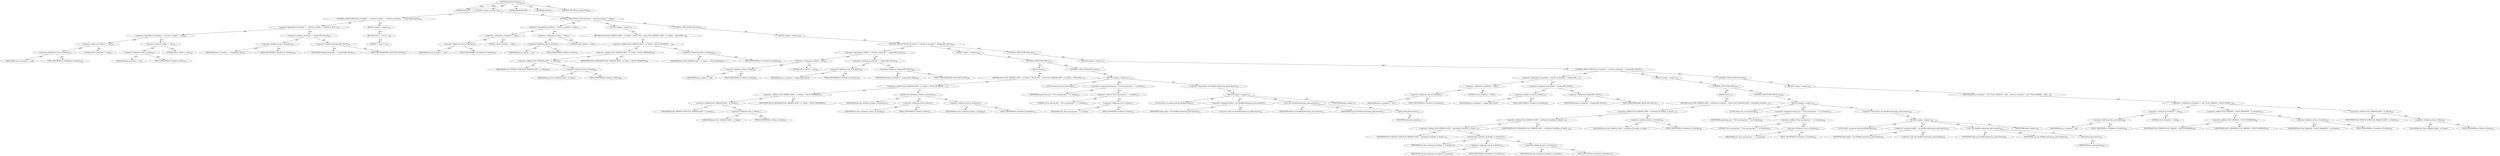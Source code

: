 digraph "getVersionDate" {  
"111669149742" [label = <(METHOD,getVersionDate)<SUB>562</SUB>> ]
"115964116998" [label = <(PARAM,this)<SUB>562</SUB>> ]
"25769803858" [label = <(BLOCK,&lt;empty&gt;,&lt;empty&gt;)<SUB>562</SUB>> ]
"47244640290" [label = <(CONTROL_STRUCTURE,IF,if (m_FromDate == null &amp;&amp; m_ToDate == null &amp;&amp; m_NumDays == Integer.MIN_VALUE))<SUB>563</SUB>> ]
"30064771337" [label = <(&lt;operator&gt;.logicalAnd,m_FromDate == null &amp;&amp; m_ToDate == null &amp;&amp; m_Num...)<SUB>563</SUB>> ]
"30064771338" [label = <(&lt;operator&gt;.logicalAnd,m_FromDate == null &amp;&amp; m_ToDate == null)<SUB>563</SUB>> ]
"30064771339" [label = <(&lt;operator&gt;.equals,m_FromDate == null)<SUB>563</SUB>> ]
"30064771340" [label = <(&lt;operator&gt;.fieldAccess,this.m_FromDate)<SUB>563</SUB>> ]
"68719476951" [label = <(IDENTIFIER,this,m_FromDate == null)> ]
"55834574945" [label = <(FIELD_IDENTIFIER,m_FromDate,m_FromDate)<SUB>563</SUB>> ]
"90194313281" [label = <(LITERAL,null,m_FromDate == null)<SUB>563</SUB>> ]
"30064771341" [label = <(&lt;operator&gt;.equals,m_ToDate == null)<SUB>563</SUB>> ]
"30064771342" [label = <(&lt;operator&gt;.fieldAccess,this.m_ToDate)<SUB>563</SUB>> ]
"68719476952" [label = <(IDENTIFIER,this,m_ToDate == null)> ]
"55834574946" [label = <(FIELD_IDENTIFIER,m_ToDate,m_ToDate)<SUB>563</SUB>> ]
"90194313282" [label = <(LITERAL,null,m_ToDate == null)<SUB>563</SUB>> ]
"30064771343" [label = <(&lt;operator&gt;.equals,m_NumDays == Integer.MIN_VALUE)<SUB>564</SUB>> ]
"30064771344" [label = <(&lt;operator&gt;.fieldAccess,this.m_NumDays)<SUB>564</SUB>> ]
"68719476953" [label = <(IDENTIFIER,this,m_NumDays == Integer.MIN_VALUE)> ]
"55834574947" [label = <(FIELD_IDENTIFIER,m_NumDays,m_NumDays)<SUB>564</SUB>> ]
"30064771345" [label = <(&lt;operator&gt;.fieldAccess,Integer.MIN_VALUE)<SUB>564</SUB>> ]
"68719476954" [label = <(IDENTIFIER,Integer,m_NumDays == Integer.MIN_VALUE)<SUB>564</SUB>> ]
"55834574948" [label = <(FIELD_IDENTIFIER,MIN_VALUE,MIN_VALUE)<SUB>564</SUB>> ]
"25769803859" [label = <(BLOCK,&lt;empty&gt;,&lt;empty&gt;)<SUB>564</SUB>> ]
"146028888094" [label = <(RETURN,return &quot;&quot;;,return &quot;&quot;;)<SUB>565</SUB>> ]
"90194313283" [label = <(LITERAL,&quot;&quot;,return &quot;&quot;;)<SUB>565</SUB>> ]
"47244640291" [label = <(CONTROL_STRUCTURE,IF,if (m_FromDate != null &amp;&amp; m_ToDate != null))<SUB>567</SUB>> ]
"30064771346" [label = <(&lt;operator&gt;.logicalAnd,m_FromDate != null &amp;&amp; m_ToDate != null)<SUB>567</SUB>> ]
"30064771347" [label = <(&lt;operator&gt;.notEquals,m_FromDate != null)<SUB>567</SUB>> ]
"30064771348" [label = <(&lt;operator&gt;.fieldAccess,this.m_FromDate)<SUB>567</SUB>> ]
"68719476955" [label = <(IDENTIFIER,this,m_FromDate != null)> ]
"55834574949" [label = <(FIELD_IDENTIFIER,m_FromDate,m_FromDate)<SUB>567</SUB>> ]
"90194313284" [label = <(LITERAL,null,m_FromDate != null)<SUB>567</SUB>> ]
"30064771349" [label = <(&lt;operator&gt;.notEquals,m_ToDate != null)<SUB>567</SUB>> ]
"30064771350" [label = <(&lt;operator&gt;.fieldAccess,this.m_ToDate)<SUB>567</SUB>> ]
"68719476956" [label = <(IDENTIFIER,this,m_ToDate != null)> ]
"55834574950" [label = <(FIELD_IDENTIFIER,m_ToDate,m_ToDate)<SUB>567</SUB>> ]
"90194313285" [label = <(LITERAL,null,m_ToDate != null)<SUB>567</SUB>> ]
"25769803860" [label = <(BLOCK,&lt;empty&gt;,&lt;empty&gt;)<SUB>567</SUB>> ]
"146028888095" [label = <(RETURN,return FLAG_VERSION_DATE + m_ToDate + VALUE_FRO...,return FLAG_VERSION_DATE + m_ToDate + VALUE_FRO...)<SUB>568</SUB>> ]
"30064771351" [label = <(&lt;operator&gt;.addition,FLAG_VERSION_DATE + m_ToDate + VALUE_FROMDATE +...)<SUB>568</SUB>> ]
"30064771352" [label = <(&lt;operator&gt;.addition,FLAG_VERSION_DATE + m_ToDate + VALUE_FROMDATE)<SUB>568</SUB>> ]
"30064771353" [label = <(&lt;operator&gt;.addition,FLAG_VERSION_DATE + m_ToDate)<SUB>568</SUB>> ]
"68719476957" [label = <(IDENTIFIER,FLAG_VERSION_DATE,FLAG_VERSION_DATE + m_ToDate)<SUB>568</SUB>> ]
"30064771354" [label = <(&lt;operator&gt;.fieldAccess,this.m_ToDate)<SUB>568</SUB>> ]
"68719476958" [label = <(IDENTIFIER,this,FLAG_VERSION_DATE + m_ToDate)> ]
"55834574951" [label = <(FIELD_IDENTIFIER,m_ToDate,m_ToDate)<SUB>568</SUB>> ]
"68719476959" [label = <(IDENTIFIER,VALUE_FROMDATE,FLAG_VERSION_DATE + m_ToDate + VALUE_FROMDATE)<SUB>568</SUB>> ]
"30064771355" [label = <(&lt;operator&gt;.fieldAccess,this.m_FromDate)<SUB>568</SUB>> ]
"68719476960" [label = <(IDENTIFIER,this,FLAG_VERSION_DATE + m_ToDate + VALUE_FROMDATE +...)> ]
"55834574952" [label = <(FIELD_IDENTIFIER,m_FromDate,m_FromDate)<SUB>568</SUB>> ]
"47244640292" [label = <(CONTROL_STRUCTURE,ELSE,else)<SUB>569</SUB>> ]
"25769803861" [label = <(BLOCK,&lt;empty&gt;,&lt;empty&gt;)<SUB>569</SUB>> ]
"47244640293" [label = <(CONTROL_STRUCTURE,IF,if (m_ToDate != null &amp;&amp; m_NumDays != Integer.MIN_VALUE))<SUB>569</SUB>> ]
"30064771356" [label = <(&lt;operator&gt;.logicalAnd,m_ToDate != null &amp;&amp; m_NumDays != Integer.MIN_VALUE)<SUB>569</SUB>> ]
"30064771357" [label = <(&lt;operator&gt;.notEquals,m_ToDate != null)<SUB>569</SUB>> ]
"30064771358" [label = <(&lt;operator&gt;.fieldAccess,this.m_ToDate)<SUB>569</SUB>> ]
"68719476961" [label = <(IDENTIFIER,this,m_ToDate != null)> ]
"55834574953" [label = <(FIELD_IDENTIFIER,m_ToDate,m_ToDate)<SUB>569</SUB>> ]
"90194313286" [label = <(LITERAL,null,m_ToDate != null)<SUB>569</SUB>> ]
"30064771359" [label = <(&lt;operator&gt;.notEquals,m_NumDays != Integer.MIN_VALUE)<SUB>569</SUB>> ]
"30064771360" [label = <(&lt;operator&gt;.fieldAccess,this.m_NumDays)<SUB>569</SUB>> ]
"68719476962" [label = <(IDENTIFIER,this,m_NumDays != Integer.MIN_VALUE)> ]
"55834574954" [label = <(FIELD_IDENTIFIER,m_NumDays,m_NumDays)<SUB>569</SUB>> ]
"30064771361" [label = <(&lt;operator&gt;.fieldAccess,Integer.MIN_VALUE)<SUB>569</SUB>> ]
"68719476963" [label = <(IDENTIFIER,Integer,m_NumDays != Integer.MIN_VALUE)<SUB>569</SUB>> ]
"55834574955" [label = <(FIELD_IDENTIFIER,MIN_VALUE,MIN_VALUE)<SUB>569</SUB>> ]
"25769803862" [label = <(BLOCK,&lt;empty&gt;,&lt;empty&gt;)<SUB>569</SUB>> ]
"47244640294" [label = <(CONTROL_STRUCTURE,TRY,try)<SUB>570</SUB>> ]
"25769803863" [label = <(BLOCK,try,try)<SUB>570</SUB>> ]
"146028888096" [label = <(RETURN,return FLAG_VERSION_DATE + m_ToDate + VALUE_FRO...,return FLAG_VERSION_DATE + m_ToDate + VALUE_FRO...)<SUB>571</SUB>> ]
"30064771362" [label = <(&lt;operator&gt;.addition,FLAG_VERSION_DATE + m_ToDate + VALUE_FROMDATE +...)<SUB>571</SUB>> ]
"30064771363" [label = <(&lt;operator&gt;.addition,FLAG_VERSION_DATE + m_ToDate + VALUE_FROMDATE)<SUB>571</SUB>> ]
"30064771364" [label = <(&lt;operator&gt;.addition,FLAG_VERSION_DATE + m_ToDate)<SUB>571</SUB>> ]
"68719476964" [label = <(IDENTIFIER,FLAG_VERSION_DATE,FLAG_VERSION_DATE + m_ToDate)<SUB>571</SUB>> ]
"30064771365" [label = <(&lt;operator&gt;.fieldAccess,this.m_ToDate)<SUB>571</SUB>> ]
"68719476965" [label = <(IDENTIFIER,this,FLAG_VERSION_DATE + m_ToDate)> ]
"55834574956" [label = <(FIELD_IDENTIFIER,m_ToDate,m_ToDate)<SUB>571</SUB>> ]
"68719476966" [label = <(IDENTIFIER,VALUE_FROMDATE,FLAG_VERSION_DATE + m_ToDate + VALUE_FROMDATE)<SUB>571</SUB>> ]
"30064771366" [label = <(calcDate,this.calcDate(m_ToDate, m_NumDays))<SUB>572</SUB>> ]
"68719476751" [label = <(IDENTIFIER,this,this.calcDate(m_ToDate, m_NumDays))<SUB>572</SUB>> ]
"30064771367" [label = <(&lt;operator&gt;.fieldAccess,this.m_ToDate)<SUB>572</SUB>> ]
"68719476967" [label = <(IDENTIFIER,this,this.calcDate(m_ToDate, m_NumDays))> ]
"55834574957" [label = <(FIELD_IDENTIFIER,m_ToDate,m_ToDate)<SUB>572</SUB>> ]
"30064771368" [label = <(&lt;operator&gt;.fieldAccess,this.m_NumDays)<SUB>572</SUB>> ]
"68719476968" [label = <(IDENTIFIER,this,this.calcDate(m_ToDate, m_NumDays))> ]
"55834574958" [label = <(FIELD_IDENTIFIER,m_NumDays,m_NumDays)<SUB>572</SUB>> ]
"47244640295" [label = <(CONTROL_STRUCTURE,CATCH,catch)<SUB>573</SUB>> ]
"25769803864" [label = <(BLOCK,&lt;empty&gt;,&lt;empty&gt;)<SUB>573</SUB>> ]
"94489280523" [label = <(LOCAL,String msg: java.lang.String)<SUB>574</SUB>> ]
"30064771369" [label = <(&lt;operator&gt;.assignment,String msg = &quot;Error parsing date: &quot; + m_ToDate)<SUB>574</SUB>> ]
"68719476969" [label = <(IDENTIFIER,msg,String msg = &quot;Error parsing date: &quot; + m_ToDate)<SUB>574</SUB>> ]
"30064771370" [label = <(&lt;operator&gt;.addition,&quot;Error parsing date: &quot; + m_ToDate)<SUB>574</SUB>> ]
"90194313287" [label = <(LITERAL,&quot;Error parsing date: &quot;,&quot;Error parsing date: &quot; + m_ToDate)<SUB>574</SUB>> ]
"30064771371" [label = <(&lt;operator&gt;.fieldAccess,this.m_ToDate)<SUB>574</SUB>> ]
"68719476970" [label = <(IDENTIFIER,this,&quot;Error parsing date: &quot; + m_ToDate)> ]
"55834574959" [label = <(FIELD_IDENTIFIER,m_ToDate,m_ToDate)<SUB>574</SUB>> ]
"30064771372" [label = <(&lt;operator&gt;.throw,throw new BuildException(msg, getLocation());)<SUB>575</SUB>> ]
"25769803865" [label = <(BLOCK,&lt;empty&gt;,&lt;empty&gt;)<SUB>575</SUB>> ]
"94489280524" [label = <(LOCAL,$obj2: org.apache.tools.ant.BuildException)<SUB>575</SUB>> ]
"30064771373" [label = <(&lt;operator&gt;.assignment,$obj2 = new BuildException(msg, getLocation()))<SUB>575</SUB>> ]
"68719476971" [label = <(IDENTIFIER,$obj2,$obj2 = new BuildException(msg, getLocation()))<SUB>575</SUB>> ]
"30064771374" [label = <(&lt;operator&gt;.alloc,new BuildException(msg, getLocation()))<SUB>575</SUB>> ]
"30064771375" [label = <(&lt;init&gt;,new BuildException(msg, getLocation()))<SUB>575</SUB>> ]
"68719476972" [label = <(IDENTIFIER,$obj2,new BuildException(msg, getLocation()))<SUB>575</SUB>> ]
"68719476973" [label = <(IDENTIFIER,msg,new BuildException(msg, getLocation()))<SUB>575</SUB>> ]
"30064771376" [label = <(getLocation,getLocation())<SUB>575</SUB>> ]
"68719476752" [label = <(IDENTIFIER,this,getLocation())<SUB>575</SUB>> ]
"68719476974" [label = <(IDENTIFIER,$obj2,&lt;empty&gt;)<SUB>575</SUB>> ]
"47244640296" [label = <(CONTROL_STRUCTURE,ELSE,else)<SUB>577</SUB>> ]
"25769803866" [label = <(BLOCK,&lt;empty&gt;,&lt;empty&gt;)<SUB>577</SUB>> ]
"47244640297" [label = <(CONTROL_STRUCTURE,IF,if (m_FromDate != null &amp;&amp; m_NumDays != Integer.MIN_VALUE))<SUB>577</SUB>> ]
"30064771377" [label = <(&lt;operator&gt;.logicalAnd,m_FromDate != null &amp;&amp; m_NumDays != Integer.MIN_...)<SUB>577</SUB>> ]
"30064771378" [label = <(&lt;operator&gt;.notEquals,m_FromDate != null)<SUB>577</SUB>> ]
"30064771379" [label = <(&lt;operator&gt;.fieldAccess,this.m_FromDate)<SUB>577</SUB>> ]
"68719476975" [label = <(IDENTIFIER,this,m_FromDate != null)> ]
"55834574960" [label = <(FIELD_IDENTIFIER,m_FromDate,m_FromDate)<SUB>577</SUB>> ]
"90194313288" [label = <(LITERAL,null,m_FromDate != null)<SUB>577</SUB>> ]
"30064771380" [label = <(&lt;operator&gt;.notEquals,m_NumDays != Integer.MIN_VALUE)<SUB>577</SUB>> ]
"30064771381" [label = <(&lt;operator&gt;.fieldAccess,this.m_NumDays)<SUB>577</SUB>> ]
"68719476976" [label = <(IDENTIFIER,this,m_NumDays != Integer.MIN_VALUE)> ]
"55834574961" [label = <(FIELD_IDENTIFIER,m_NumDays,m_NumDays)<SUB>577</SUB>> ]
"30064771382" [label = <(&lt;operator&gt;.fieldAccess,Integer.MIN_VALUE)<SUB>577</SUB>> ]
"68719476977" [label = <(IDENTIFIER,Integer,m_NumDays != Integer.MIN_VALUE)<SUB>577</SUB>> ]
"55834574962" [label = <(FIELD_IDENTIFIER,MIN_VALUE,MIN_VALUE)<SUB>577</SUB>> ]
"25769803867" [label = <(BLOCK,&lt;empty&gt;,&lt;empty&gt;)<SUB>577</SUB>> ]
"47244640298" [label = <(CONTROL_STRUCTURE,TRY,try)<SUB>578</SUB>> ]
"25769803868" [label = <(BLOCK,try,try)<SUB>578</SUB>> ]
"146028888097" [label = <(RETURN,return FLAG_VERSION_DATE + calcDate(m_FromDate,...,return FLAG_VERSION_DATE + calcDate(m_FromDate,...)<SUB>579</SUB>> ]
"30064771383" [label = <(&lt;operator&gt;.addition,FLAG_VERSION_DATE + calcDate(m_FromDate, m_NumD...)<SUB>579</SUB>> ]
"30064771384" [label = <(&lt;operator&gt;.addition,FLAG_VERSION_DATE + calcDate(m_FromDate, m_NumD...)<SUB>579</SUB>> ]
"30064771385" [label = <(&lt;operator&gt;.addition,FLAG_VERSION_DATE + calcDate(m_FromDate, m_NumD...)<SUB>579</SUB>> ]
"68719476978" [label = <(IDENTIFIER,FLAG_VERSION_DATE,FLAG_VERSION_DATE + calcDate(m_FromDate, m_NumD...)<SUB>579</SUB>> ]
"30064771386" [label = <(calcDate,this.calcDate(m_FromDate, m_NumDays))<SUB>579</SUB>> ]
"68719476753" [label = <(IDENTIFIER,this,this.calcDate(m_FromDate, m_NumDays))<SUB>579</SUB>> ]
"30064771387" [label = <(&lt;operator&gt;.fieldAccess,this.m_FromDate)<SUB>579</SUB>> ]
"68719476979" [label = <(IDENTIFIER,this,this.calcDate(m_FromDate, m_NumDays))> ]
"55834574963" [label = <(FIELD_IDENTIFIER,m_FromDate,m_FromDate)<SUB>579</SUB>> ]
"30064771388" [label = <(&lt;operator&gt;.fieldAccess,this.m_NumDays)<SUB>579</SUB>> ]
"68719476980" [label = <(IDENTIFIER,this,this.calcDate(m_FromDate, m_NumDays))> ]
"55834574964" [label = <(FIELD_IDENTIFIER,m_NumDays,m_NumDays)<SUB>579</SUB>> ]
"68719476981" [label = <(IDENTIFIER,VALUE_FROMDATE,FLAG_VERSION_DATE + calcDate(m_FromDate, m_NumD...)<SUB>580</SUB>> ]
"30064771389" [label = <(&lt;operator&gt;.fieldAccess,this.m_FromDate)<SUB>580</SUB>> ]
"68719476982" [label = <(IDENTIFIER,this,FLAG_VERSION_DATE + calcDate(m_FromDate, m_NumD...)> ]
"55834574965" [label = <(FIELD_IDENTIFIER,m_FromDate,m_FromDate)<SUB>580</SUB>> ]
"47244640299" [label = <(CONTROL_STRUCTURE,CATCH,catch)<SUB>581</SUB>> ]
"25769803869" [label = <(BLOCK,&lt;empty&gt;,&lt;empty&gt;)<SUB>581</SUB>> ]
"94489280525" [label = <(LOCAL,String msg: java.lang.String)<SUB>582</SUB>> ]
"30064771390" [label = <(&lt;operator&gt;.assignment,String msg = &quot;Error parsing date: &quot; + m_FromDate)<SUB>582</SUB>> ]
"68719476983" [label = <(IDENTIFIER,msg,String msg = &quot;Error parsing date: &quot; + m_FromDate)<SUB>582</SUB>> ]
"30064771391" [label = <(&lt;operator&gt;.addition,&quot;Error parsing date: &quot; + m_FromDate)<SUB>582</SUB>> ]
"90194313289" [label = <(LITERAL,&quot;Error parsing date: &quot;,&quot;Error parsing date: &quot; + m_FromDate)<SUB>582</SUB>> ]
"30064771392" [label = <(&lt;operator&gt;.fieldAccess,this.m_FromDate)<SUB>582</SUB>> ]
"68719476984" [label = <(IDENTIFIER,this,&quot;Error parsing date: &quot; + m_FromDate)> ]
"55834574966" [label = <(FIELD_IDENTIFIER,m_FromDate,m_FromDate)<SUB>582</SUB>> ]
"30064771393" [label = <(&lt;operator&gt;.throw,throw new BuildException(msg, getLocation());)<SUB>583</SUB>> ]
"25769803870" [label = <(BLOCK,&lt;empty&gt;,&lt;empty&gt;)<SUB>583</SUB>> ]
"94489280526" [label = <(LOCAL,$obj3: org.apache.tools.ant.BuildException)<SUB>583</SUB>> ]
"30064771394" [label = <(&lt;operator&gt;.assignment,$obj3 = new BuildException(msg, getLocation()))<SUB>583</SUB>> ]
"68719476985" [label = <(IDENTIFIER,$obj3,$obj3 = new BuildException(msg, getLocation()))<SUB>583</SUB>> ]
"30064771395" [label = <(&lt;operator&gt;.alloc,new BuildException(msg, getLocation()))<SUB>583</SUB>> ]
"30064771396" [label = <(&lt;init&gt;,new BuildException(msg, getLocation()))<SUB>583</SUB>> ]
"68719476986" [label = <(IDENTIFIER,$obj3,new BuildException(msg, getLocation()))<SUB>583</SUB>> ]
"68719476987" [label = <(IDENTIFIER,msg,new BuildException(msg, getLocation()))<SUB>583</SUB>> ]
"30064771397" [label = <(getLocation,getLocation())<SUB>583</SUB>> ]
"68719476754" [label = <(IDENTIFIER,this,getLocation())<SUB>583</SUB>> ]
"68719476988" [label = <(IDENTIFIER,$obj3,&lt;empty&gt;)<SUB>583</SUB>> ]
"47244640300" [label = <(CONTROL_STRUCTURE,ELSE,else)<SUB>585</SUB>> ]
"25769803871" [label = <(BLOCK,&lt;empty&gt;,&lt;empty&gt;)<SUB>585</SUB>> ]
"146028888098" [label = <(RETURN,return m_FromDate != null ? FLAG_VERSION + VALU...,return m_FromDate != null ? FLAG_VERSION + VALU...)<SUB>586</SUB>> ]
"30064771398" [label = <(&lt;operator&gt;.conditional,m_FromDate != null ? FLAG_VERSION + VALUE_FROMD...)<SUB>586</SUB>> ]
"30064771399" [label = <(&lt;operator&gt;.notEquals,m_FromDate != null)<SUB>586</SUB>> ]
"30064771400" [label = <(&lt;operator&gt;.fieldAccess,this.m_FromDate)<SUB>586</SUB>> ]
"68719476989" [label = <(IDENTIFIER,this,m_FromDate != null)> ]
"55834574967" [label = <(FIELD_IDENTIFIER,m_FromDate,m_FromDate)<SUB>586</SUB>> ]
"90194313290" [label = <(LITERAL,null,m_FromDate != null)<SUB>586</SUB>> ]
"30064771401" [label = <(&lt;operator&gt;.addition,FLAG_VERSION + VALUE_FROMDATE + m_FromDate)<SUB>586</SUB>> ]
"30064771402" [label = <(&lt;operator&gt;.addition,FLAG_VERSION + VALUE_FROMDATE)<SUB>586</SUB>> ]
"68719476990" [label = <(IDENTIFIER,FLAG_VERSION,FLAG_VERSION + VALUE_FROMDATE)<SUB>586</SUB>> ]
"68719476991" [label = <(IDENTIFIER,VALUE_FROMDATE,FLAG_VERSION + VALUE_FROMDATE)<SUB>586</SUB>> ]
"30064771403" [label = <(&lt;operator&gt;.fieldAccess,this.m_FromDate)<SUB>587</SUB>> ]
"68719476992" [label = <(IDENTIFIER,this,FLAG_VERSION + VALUE_FROMDATE + m_FromDate)> ]
"55834574968" [label = <(FIELD_IDENTIFIER,m_FromDate,m_FromDate)<SUB>587</SUB>> ]
"30064771404" [label = <(&lt;operator&gt;.addition,FLAG_VERSION_DATE + m_ToDate)<SUB>587</SUB>> ]
"68719476993" [label = <(IDENTIFIER,FLAG_VERSION_DATE,FLAG_VERSION_DATE + m_ToDate)<SUB>587</SUB>> ]
"30064771405" [label = <(&lt;operator&gt;.fieldAccess,this.m_ToDate)<SUB>587</SUB>> ]
"68719476994" [label = <(IDENTIFIER,this,FLAG_VERSION_DATE + m_ToDate)> ]
"55834574969" [label = <(FIELD_IDENTIFIER,m_ToDate,m_ToDate)<SUB>587</SUB>> ]
"133143986294" [label = <(MODIFIER,PROTECTED)> ]
"133143986295" [label = <(MODIFIER,VIRTUAL)> ]
"128849018926" [label = <(METHOD_RETURN,java.lang.String)<SUB>562</SUB>> ]
  "111669149742" -> "115964116998"  [ label = "AST: "] 
  "111669149742" -> "25769803858"  [ label = "AST: "] 
  "111669149742" -> "133143986294"  [ label = "AST: "] 
  "111669149742" -> "133143986295"  [ label = "AST: "] 
  "111669149742" -> "128849018926"  [ label = "AST: "] 
  "25769803858" -> "47244640290"  [ label = "AST: "] 
  "25769803858" -> "47244640291"  [ label = "AST: "] 
  "47244640290" -> "30064771337"  [ label = "AST: "] 
  "47244640290" -> "25769803859"  [ label = "AST: "] 
  "30064771337" -> "30064771338"  [ label = "AST: "] 
  "30064771337" -> "30064771343"  [ label = "AST: "] 
  "30064771338" -> "30064771339"  [ label = "AST: "] 
  "30064771338" -> "30064771341"  [ label = "AST: "] 
  "30064771339" -> "30064771340"  [ label = "AST: "] 
  "30064771339" -> "90194313281"  [ label = "AST: "] 
  "30064771340" -> "68719476951"  [ label = "AST: "] 
  "30064771340" -> "55834574945"  [ label = "AST: "] 
  "30064771341" -> "30064771342"  [ label = "AST: "] 
  "30064771341" -> "90194313282"  [ label = "AST: "] 
  "30064771342" -> "68719476952"  [ label = "AST: "] 
  "30064771342" -> "55834574946"  [ label = "AST: "] 
  "30064771343" -> "30064771344"  [ label = "AST: "] 
  "30064771343" -> "30064771345"  [ label = "AST: "] 
  "30064771344" -> "68719476953"  [ label = "AST: "] 
  "30064771344" -> "55834574947"  [ label = "AST: "] 
  "30064771345" -> "68719476954"  [ label = "AST: "] 
  "30064771345" -> "55834574948"  [ label = "AST: "] 
  "25769803859" -> "146028888094"  [ label = "AST: "] 
  "146028888094" -> "90194313283"  [ label = "AST: "] 
  "47244640291" -> "30064771346"  [ label = "AST: "] 
  "47244640291" -> "25769803860"  [ label = "AST: "] 
  "47244640291" -> "47244640292"  [ label = "AST: "] 
  "30064771346" -> "30064771347"  [ label = "AST: "] 
  "30064771346" -> "30064771349"  [ label = "AST: "] 
  "30064771347" -> "30064771348"  [ label = "AST: "] 
  "30064771347" -> "90194313284"  [ label = "AST: "] 
  "30064771348" -> "68719476955"  [ label = "AST: "] 
  "30064771348" -> "55834574949"  [ label = "AST: "] 
  "30064771349" -> "30064771350"  [ label = "AST: "] 
  "30064771349" -> "90194313285"  [ label = "AST: "] 
  "30064771350" -> "68719476956"  [ label = "AST: "] 
  "30064771350" -> "55834574950"  [ label = "AST: "] 
  "25769803860" -> "146028888095"  [ label = "AST: "] 
  "146028888095" -> "30064771351"  [ label = "AST: "] 
  "30064771351" -> "30064771352"  [ label = "AST: "] 
  "30064771351" -> "30064771355"  [ label = "AST: "] 
  "30064771352" -> "30064771353"  [ label = "AST: "] 
  "30064771352" -> "68719476959"  [ label = "AST: "] 
  "30064771353" -> "68719476957"  [ label = "AST: "] 
  "30064771353" -> "30064771354"  [ label = "AST: "] 
  "30064771354" -> "68719476958"  [ label = "AST: "] 
  "30064771354" -> "55834574951"  [ label = "AST: "] 
  "30064771355" -> "68719476960"  [ label = "AST: "] 
  "30064771355" -> "55834574952"  [ label = "AST: "] 
  "47244640292" -> "25769803861"  [ label = "AST: "] 
  "25769803861" -> "47244640293"  [ label = "AST: "] 
  "47244640293" -> "30064771356"  [ label = "AST: "] 
  "47244640293" -> "25769803862"  [ label = "AST: "] 
  "47244640293" -> "47244640296"  [ label = "AST: "] 
  "30064771356" -> "30064771357"  [ label = "AST: "] 
  "30064771356" -> "30064771359"  [ label = "AST: "] 
  "30064771357" -> "30064771358"  [ label = "AST: "] 
  "30064771357" -> "90194313286"  [ label = "AST: "] 
  "30064771358" -> "68719476961"  [ label = "AST: "] 
  "30064771358" -> "55834574953"  [ label = "AST: "] 
  "30064771359" -> "30064771360"  [ label = "AST: "] 
  "30064771359" -> "30064771361"  [ label = "AST: "] 
  "30064771360" -> "68719476962"  [ label = "AST: "] 
  "30064771360" -> "55834574954"  [ label = "AST: "] 
  "30064771361" -> "68719476963"  [ label = "AST: "] 
  "30064771361" -> "55834574955"  [ label = "AST: "] 
  "25769803862" -> "47244640294"  [ label = "AST: "] 
  "47244640294" -> "25769803863"  [ label = "AST: "] 
  "47244640294" -> "47244640295"  [ label = "AST: "] 
  "25769803863" -> "146028888096"  [ label = "AST: "] 
  "146028888096" -> "30064771362"  [ label = "AST: "] 
  "30064771362" -> "30064771363"  [ label = "AST: "] 
  "30064771362" -> "30064771366"  [ label = "AST: "] 
  "30064771363" -> "30064771364"  [ label = "AST: "] 
  "30064771363" -> "68719476966"  [ label = "AST: "] 
  "30064771364" -> "68719476964"  [ label = "AST: "] 
  "30064771364" -> "30064771365"  [ label = "AST: "] 
  "30064771365" -> "68719476965"  [ label = "AST: "] 
  "30064771365" -> "55834574956"  [ label = "AST: "] 
  "30064771366" -> "68719476751"  [ label = "AST: "] 
  "30064771366" -> "30064771367"  [ label = "AST: "] 
  "30064771366" -> "30064771368"  [ label = "AST: "] 
  "30064771367" -> "68719476967"  [ label = "AST: "] 
  "30064771367" -> "55834574957"  [ label = "AST: "] 
  "30064771368" -> "68719476968"  [ label = "AST: "] 
  "30064771368" -> "55834574958"  [ label = "AST: "] 
  "47244640295" -> "25769803864"  [ label = "AST: "] 
  "25769803864" -> "94489280523"  [ label = "AST: "] 
  "25769803864" -> "30064771369"  [ label = "AST: "] 
  "25769803864" -> "30064771372"  [ label = "AST: "] 
  "30064771369" -> "68719476969"  [ label = "AST: "] 
  "30064771369" -> "30064771370"  [ label = "AST: "] 
  "30064771370" -> "90194313287"  [ label = "AST: "] 
  "30064771370" -> "30064771371"  [ label = "AST: "] 
  "30064771371" -> "68719476970"  [ label = "AST: "] 
  "30064771371" -> "55834574959"  [ label = "AST: "] 
  "30064771372" -> "25769803865"  [ label = "AST: "] 
  "25769803865" -> "94489280524"  [ label = "AST: "] 
  "25769803865" -> "30064771373"  [ label = "AST: "] 
  "25769803865" -> "30064771375"  [ label = "AST: "] 
  "25769803865" -> "68719476974"  [ label = "AST: "] 
  "30064771373" -> "68719476971"  [ label = "AST: "] 
  "30064771373" -> "30064771374"  [ label = "AST: "] 
  "30064771375" -> "68719476972"  [ label = "AST: "] 
  "30064771375" -> "68719476973"  [ label = "AST: "] 
  "30064771375" -> "30064771376"  [ label = "AST: "] 
  "30064771376" -> "68719476752"  [ label = "AST: "] 
  "47244640296" -> "25769803866"  [ label = "AST: "] 
  "25769803866" -> "47244640297"  [ label = "AST: "] 
  "47244640297" -> "30064771377"  [ label = "AST: "] 
  "47244640297" -> "25769803867"  [ label = "AST: "] 
  "47244640297" -> "47244640300"  [ label = "AST: "] 
  "30064771377" -> "30064771378"  [ label = "AST: "] 
  "30064771377" -> "30064771380"  [ label = "AST: "] 
  "30064771378" -> "30064771379"  [ label = "AST: "] 
  "30064771378" -> "90194313288"  [ label = "AST: "] 
  "30064771379" -> "68719476975"  [ label = "AST: "] 
  "30064771379" -> "55834574960"  [ label = "AST: "] 
  "30064771380" -> "30064771381"  [ label = "AST: "] 
  "30064771380" -> "30064771382"  [ label = "AST: "] 
  "30064771381" -> "68719476976"  [ label = "AST: "] 
  "30064771381" -> "55834574961"  [ label = "AST: "] 
  "30064771382" -> "68719476977"  [ label = "AST: "] 
  "30064771382" -> "55834574962"  [ label = "AST: "] 
  "25769803867" -> "47244640298"  [ label = "AST: "] 
  "47244640298" -> "25769803868"  [ label = "AST: "] 
  "47244640298" -> "47244640299"  [ label = "AST: "] 
  "25769803868" -> "146028888097"  [ label = "AST: "] 
  "146028888097" -> "30064771383"  [ label = "AST: "] 
  "30064771383" -> "30064771384"  [ label = "AST: "] 
  "30064771383" -> "30064771389"  [ label = "AST: "] 
  "30064771384" -> "30064771385"  [ label = "AST: "] 
  "30064771384" -> "68719476981"  [ label = "AST: "] 
  "30064771385" -> "68719476978"  [ label = "AST: "] 
  "30064771385" -> "30064771386"  [ label = "AST: "] 
  "30064771386" -> "68719476753"  [ label = "AST: "] 
  "30064771386" -> "30064771387"  [ label = "AST: "] 
  "30064771386" -> "30064771388"  [ label = "AST: "] 
  "30064771387" -> "68719476979"  [ label = "AST: "] 
  "30064771387" -> "55834574963"  [ label = "AST: "] 
  "30064771388" -> "68719476980"  [ label = "AST: "] 
  "30064771388" -> "55834574964"  [ label = "AST: "] 
  "30064771389" -> "68719476982"  [ label = "AST: "] 
  "30064771389" -> "55834574965"  [ label = "AST: "] 
  "47244640299" -> "25769803869"  [ label = "AST: "] 
  "25769803869" -> "94489280525"  [ label = "AST: "] 
  "25769803869" -> "30064771390"  [ label = "AST: "] 
  "25769803869" -> "30064771393"  [ label = "AST: "] 
  "30064771390" -> "68719476983"  [ label = "AST: "] 
  "30064771390" -> "30064771391"  [ label = "AST: "] 
  "30064771391" -> "90194313289"  [ label = "AST: "] 
  "30064771391" -> "30064771392"  [ label = "AST: "] 
  "30064771392" -> "68719476984"  [ label = "AST: "] 
  "30064771392" -> "55834574966"  [ label = "AST: "] 
  "30064771393" -> "25769803870"  [ label = "AST: "] 
  "25769803870" -> "94489280526"  [ label = "AST: "] 
  "25769803870" -> "30064771394"  [ label = "AST: "] 
  "25769803870" -> "30064771396"  [ label = "AST: "] 
  "25769803870" -> "68719476988"  [ label = "AST: "] 
  "30064771394" -> "68719476985"  [ label = "AST: "] 
  "30064771394" -> "30064771395"  [ label = "AST: "] 
  "30064771396" -> "68719476986"  [ label = "AST: "] 
  "30064771396" -> "68719476987"  [ label = "AST: "] 
  "30064771396" -> "30064771397"  [ label = "AST: "] 
  "30064771397" -> "68719476754"  [ label = "AST: "] 
  "47244640300" -> "25769803871"  [ label = "AST: "] 
  "25769803871" -> "146028888098"  [ label = "AST: "] 
  "146028888098" -> "30064771398"  [ label = "AST: "] 
  "30064771398" -> "30064771399"  [ label = "AST: "] 
  "30064771398" -> "30064771401"  [ label = "AST: "] 
  "30064771398" -> "30064771404"  [ label = "AST: "] 
  "30064771399" -> "30064771400"  [ label = "AST: "] 
  "30064771399" -> "90194313290"  [ label = "AST: "] 
  "30064771400" -> "68719476989"  [ label = "AST: "] 
  "30064771400" -> "55834574967"  [ label = "AST: "] 
  "30064771401" -> "30064771402"  [ label = "AST: "] 
  "30064771401" -> "30064771403"  [ label = "AST: "] 
  "30064771402" -> "68719476990"  [ label = "AST: "] 
  "30064771402" -> "68719476991"  [ label = "AST: "] 
  "30064771403" -> "68719476992"  [ label = "AST: "] 
  "30064771403" -> "55834574968"  [ label = "AST: "] 
  "30064771404" -> "68719476993"  [ label = "AST: "] 
  "30064771404" -> "30064771405"  [ label = "AST: "] 
  "30064771405" -> "68719476994"  [ label = "AST: "] 
  "30064771405" -> "55834574969"  [ label = "AST: "] 
  "111669149742" -> "115964116998"  [ label = "DDG: "] 
}
